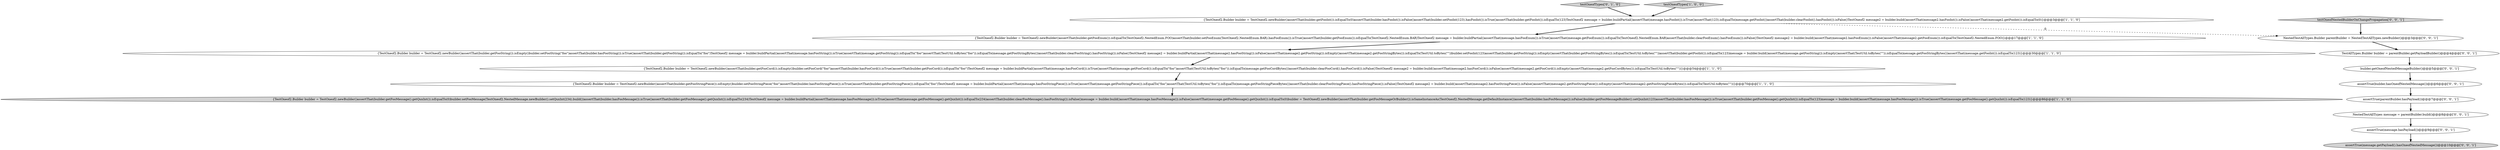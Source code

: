 digraph {
8 [style = filled, label = "builder.getOneofNestedMessageBuilder()@@@5@@@['0', '0', '1']", fillcolor = white, shape = ellipse image = "AAA0AAABBB3BBB"];
11 [style = filled, label = "assertTrue(builder.hasOneofNestedMessage())@@@6@@@['0', '0', '1']", fillcolor = white, shape = ellipse image = "AAA0AAABBB3BBB"];
15 [style = filled, label = "assertTrue(message.hasPayload())@@@9@@@['0', '0', '1']", fillcolor = white, shape = ellipse image = "AAA0AAABBB3BBB"];
4 [style = filled, label = "{TestOneof2.Builder builder = TestOneof2.newBuilder()assertThat(builder.getFooStringPiece()).isEmpty()builder.setFooStringPiece(\"foo\")assertThat(builder.hasFooStringPiece()).isTrue()assertThat(builder.getFooStringPiece()).isEqualTo(\"foo\")TestOneof2 message = builder.buildPartial()assertThat(message.hasFooStringPiece()).isTrue()assertThat(message.getFooStringPiece()).isEqualTo(\"foo\")assertThat(TestUtil.toBytes(\"foo\")).isEqualTo(message.getFooStringPieceBytes())assertThat(builder.clearFooStringPiece().hasFooStringPiece()).isFalse()TestOneof2 message2 = builder.build()assertThat(message2.hasFooStringPiece()).isFalse()assertThat(message2.getFooStringPiece()).isEmpty()assertThat(message2.getFooStringPieceBytes()).isEqualTo(TestUtil.toBytes(\"\"))}@@@70@@@['1', '1', '0']", fillcolor = white, shape = ellipse image = "AAA0AAABBB1BBB"];
0 [style = filled, label = "{TestOneof2.Builder builder = TestOneof2.newBuilder()assertThat(builder.getFooMessage().getQuxInt()).isEqualTo(0)builder.setFooMessage(TestOneof2.NestedMessage.newBuilder().setQuxInt(234).build())assertThat(builder.hasFooMessage()).isTrue()assertThat(builder.getFooMessage().getQuxInt()).isEqualTo(234)TestOneof2 message = builder.buildPartial()assertThat(message.hasFooMessage()).isTrue()assertThat(message.getFooMessage().getQuxInt()).isEqualTo(234)assertThat(builder.clearFooMessage().hasFooString()).isFalse()message = builder.build()assertThat(message.hasFooMessage()).isFalse()assertThat(message.getFooMessage().getQuxInt()).isEqualTo(0)builder = TestOneof2.newBuilder()assertThat(builder.getFooMessageOrBuilder()).isSameInstanceAs(TestOneof2.NestedMessage.getDefaultInstance())assertThat(builder.hasFooMessage()).isFalse()builder.getFooMessageBuilder().setQuxInt(123)assertThat(builder.hasFooMessage()).isTrue()assertThat(builder.getFooMessage().getQuxInt()).isEqualTo(123)message = builder.build()assertThat(message.hasFooMessage()).isTrue()assertThat(message.getFooMessage().getQuxInt()).isEqualTo(123)}@@@86@@@['1', '1', '0']", fillcolor = lightgray, shape = ellipse image = "AAA0AAABBB1BBB"];
5 [style = filled, label = "{TestOneof2.Builder builder = TestOneof2.newBuilder()assertThat(builder.getFooCord()).isEmpty()builder.setFooCord(\"foo\")assertThat(builder.hasFooCord()).isTrue()assertThat(builder.getFooCord()).isEqualTo(\"foo\")TestOneof2 message = builder.buildPartial()assertThat(message.hasFooCord()).isTrue()assertThat(message.getFooCord()).isEqualTo(\"foo\")assertThat(TestUtil.toBytes(\"foo\")).isEqualTo(message.getFooCordBytes())assertThat(builder.clearFooCord().hasFooCord()).isFalse()TestOneof2 message2 = builder.build()assertThat(message2.hasFooCord()).isFalse()assertThat(message2.getFooCord()).isEmpty()assertThat(message2.getFooCordBytes()).isEqualTo(TestUtil.toBytes(\"\"))}@@@54@@@['1', '1', '0']", fillcolor = white, shape = ellipse image = "AAA0AAABBB1BBB"];
10 [style = filled, label = "TestAllTypes.Builder builder = parentBuilder.getPayloadBuilder()@@@4@@@['0', '0', '1']", fillcolor = white, shape = ellipse image = "AAA0AAABBB3BBB"];
13 [style = filled, label = "NestedTestAllTypes message = parentBuilder.build()@@@8@@@['0', '0', '1']", fillcolor = white, shape = ellipse image = "AAA0AAABBB3BBB"];
14 [style = filled, label = "NestedTestAllTypes.Builder parentBuilder = NestedTestAllTypes.newBuilder()@@@3@@@['0', '0', '1']", fillcolor = white, shape = ellipse image = "AAA0AAABBB3BBB"];
16 [style = filled, label = "assertTrue(parentBuilder.hasPayload())@@@7@@@['0', '0', '1']", fillcolor = white, shape = ellipse image = "AAA0AAABBB3BBB"];
9 [style = filled, label = "assertTrue(message.getPayload().hasOneofNestedMessage())@@@10@@@['0', '0', '1']", fillcolor = lightgray, shape = ellipse image = "AAA0AAABBB3BBB"];
7 [style = filled, label = "testOneofTypes['0', '1', '0']", fillcolor = lightgray, shape = diamond image = "AAA0AAABBB2BBB"];
2 [style = filled, label = "{TestOneof2.Builder builder = TestOneof2.newBuilder()assertThat(builder.getFooEnum()).isEqualTo(TestOneof2.NestedEnum.FOO)assertThat(builder.setFooEnum(TestOneof2.NestedEnum.BAR).hasFooEnum()).isTrue()assertThat(builder.getFooEnum()).isEqualTo(TestOneof2.NestedEnum.BAR)TestOneof2 message = builder.buildPartial()assertThat(message.hasFooEnum()).isTrue()assertThat(message.getFooEnum()).isEqualTo(TestOneof2.NestedEnum.BAR)assertThat(builder.clearFooEnum().hasFooEnum()).isFalse()TestOneof2 message2 = builder.build()assertThat(message2.hasFooEnum()).isFalse()assertThat(message2.getFooEnum()).isEqualTo(TestOneof2.NestedEnum.FOO)}@@@17@@@['1', '1', '0']", fillcolor = white, shape = ellipse image = "AAA0AAABBB1BBB"];
1 [style = filled, label = "testOneofTypes['1', '0', '0']", fillcolor = lightgray, shape = diamond image = "AAA0AAABBB1BBB"];
6 [style = filled, label = "{TestOneof2.Builder builder = TestOneof2.newBuilder()assertThat(builder.getFooInt()).isEqualTo(0)assertThat(builder.hasFooInt()).isFalse()assertThat(builder.setFooInt(123).hasFooInt()).isTrue()assertThat(builder.getFooInt()).isEqualTo(123)TestOneof2 message = builder.buildPartial()assertThat(message.hasFooInt()).isTrue()assertThat(123).isEqualTo(message.getFooInt())assertThat(builder.clearFooInt().hasFooInt()).isFalse()TestOneof2 message2 = builder.build()assertThat(message2.hasFooInt()).isFalse()assertThat(message2.getFooInt()).isEqualTo(0)}@@@3@@@['1', '1', '0']", fillcolor = white, shape = ellipse image = "AAA0AAABBB1BBB"];
3 [style = filled, label = "{TestOneof2.Builder builder = TestOneof2.newBuilder()assertThat(builder.getFooString()).isEmpty()builder.setFooString(\"foo\")assertThat(builder.hasFooString()).isTrue()assertThat(builder.getFooString()).isEqualTo(\"foo\")TestOneof2 message = builder.buildPartial()assertThat(message.hasFooString()).isTrue()assertThat(message.getFooString()).isEqualTo(\"foo\")assertThat(TestUtil.toBytes(\"foo\")).isEqualTo(message.getFooStringBytes())assertThat(builder.clearFooString().hasFooString()).isFalse()TestOneof2 message2 = builder.buildPartial()assertThat(message2.hasFooString()).isFalse()assertThat(message2.getFooString()).isEmpty()assertThat(message2.getFooStringBytes()).isEqualTo(TestUtil.toBytes(\"\"))builder.setFooInt(123)assertThat(builder.getFooString()).isEmpty()assertThat(builder.getFooStringBytes()).isEqualTo(TestUtil.toBytes(\"\"))assertThat(builder.getFooInt()).isEqualTo(123)message = builder.build()assertThat(message.getFooString()).isEmpty()assertThat(TestUtil.toBytes(\"\")).isEqualTo(message.getFooStringBytes())assertThat(message.getFooInt()).isEqualTo(123)}@@@30@@@['1', '1', '0']", fillcolor = white, shape = ellipse image = "AAA0AAABBB1BBB"];
12 [style = filled, label = "testOneofNestedBuilderOnChangePropagation['0', '0', '1']", fillcolor = lightgray, shape = diamond image = "AAA0AAABBB3BBB"];
8->11 [style = bold, label=""];
7->6 [style = bold, label=""];
10->8 [style = bold, label=""];
13->15 [style = bold, label=""];
4->0 [style = bold, label=""];
14->10 [style = bold, label=""];
11->16 [style = bold, label=""];
15->9 [style = bold, label=""];
16->13 [style = bold, label=""];
1->6 [style = bold, label=""];
3->5 [style = bold, label=""];
5->4 [style = bold, label=""];
6->2 [style = bold, label=""];
6->14 [style = dashed, label="0"];
12->14 [style = bold, label=""];
2->3 [style = bold, label=""];
}
